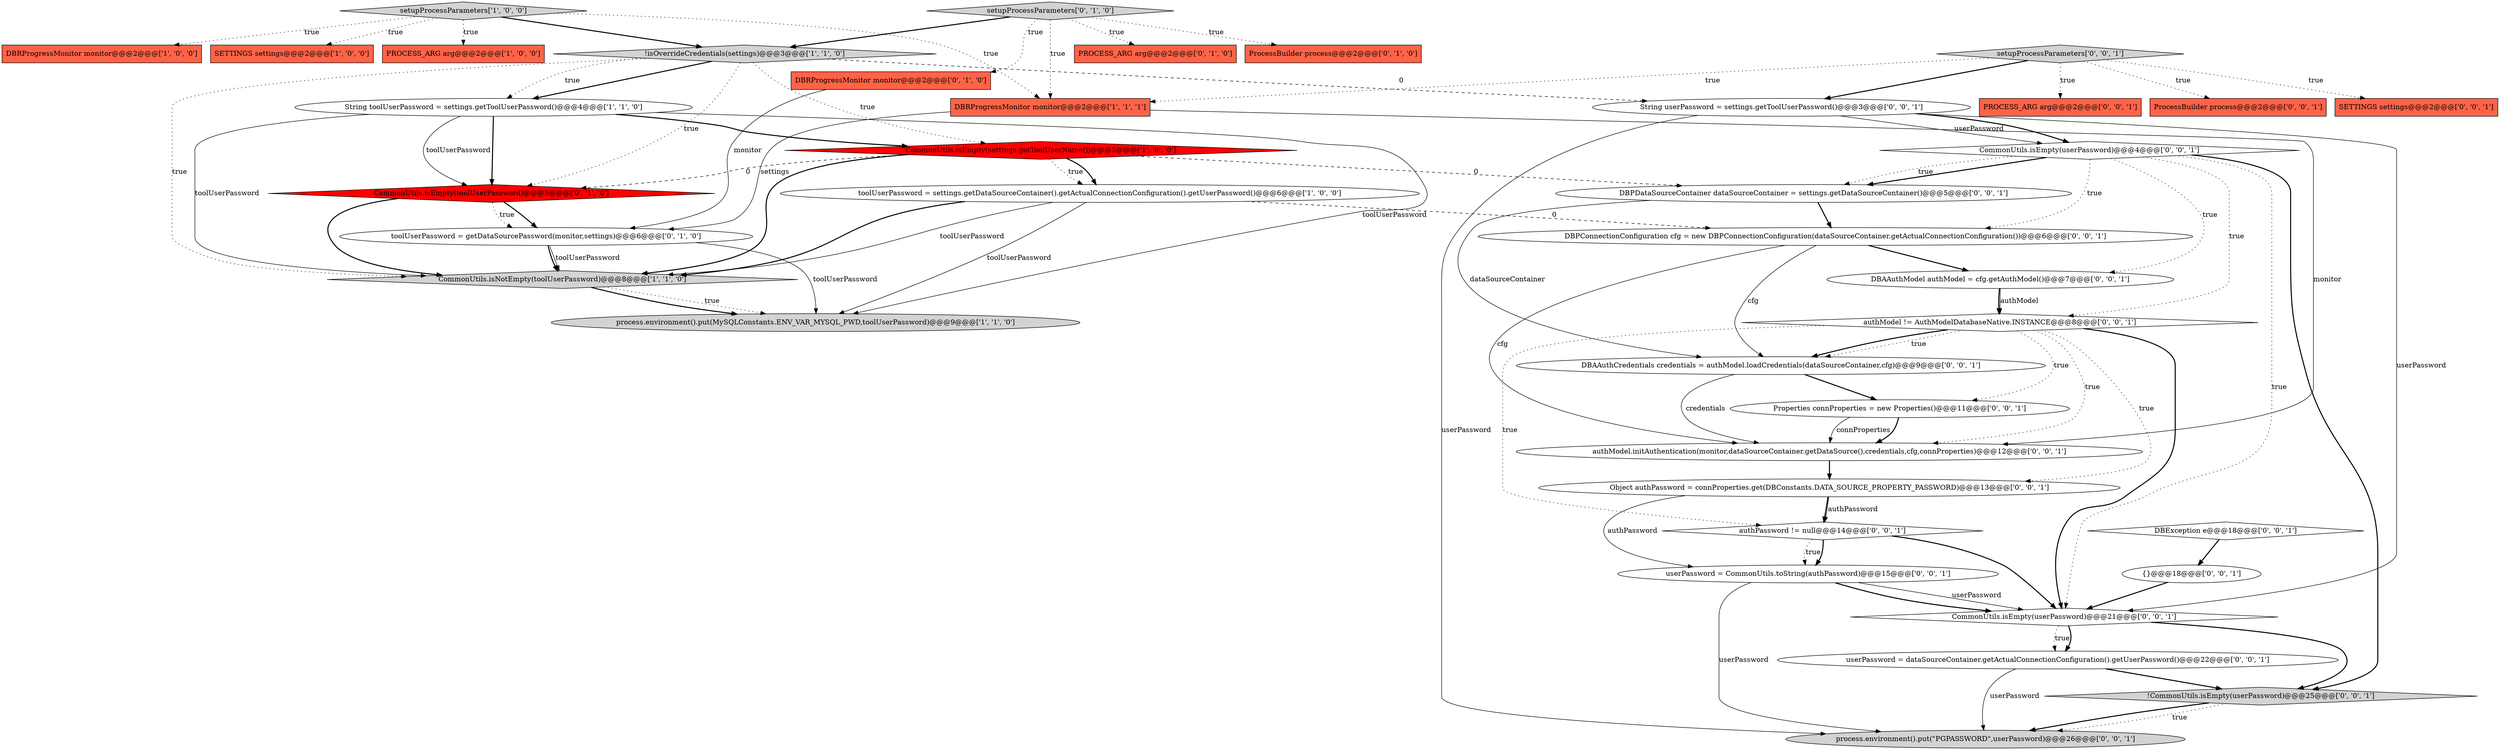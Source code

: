 digraph {
1 [style = filled, label = "toolUserPassword = settings.getDataSourceContainer().getActualConnectionConfiguration().getUserPassword()@@@6@@@['1', '0', '0']", fillcolor = white, shape = ellipse image = "AAA0AAABBB1BBB"];
5 [style = filled, label = "PROCESS_ARG arg@@@2@@@['1', '0', '0']", fillcolor = tomato, shape = box image = "AAA0AAABBB1BBB"];
20 [style = filled, label = "PROCESS_ARG arg@@@2@@@['0', '0', '1']", fillcolor = tomato, shape = box image = "AAA0AAABBB3BBB"];
18 [style = filled, label = "DBAAuthModel authModel = cfg.getAuthModel()@@@7@@@['0', '0', '1']", fillcolor = white, shape = ellipse image = "AAA0AAABBB3BBB"];
24 [style = filled, label = "DBPConnectionConfiguration cfg = new DBPConnectionConfiguration(dataSourceContainer.getActualConnectionConfiguration())@@@6@@@['0', '0', '1']", fillcolor = white, shape = ellipse image = "AAA0AAABBB3BBB"];
7 [style = filled, label = "!isOverrideCredentials(settings)@@@3@@@['1', '1', '0']", fillcolor = lightgray, shape = diamond image = "AAA0AAABBB1BBB"];
10 [style = filled, label = "setupProcessParameters['1', '0', '0']", fillcolor = lightgray, shape = diamond image = "AAA0AAABBB1BBB"];
38 [style = filled, label = "setupProcessParameters['0', '0', '1']", fillcolor = lightgray, shape = diamond image = "AAA0AAABBB3BBB"];
28 [style = filled, label = "DBAAuthCredentials credentials = authModel.loadCredentials(dataSourceContainer,cfg)@@@9@@@['0', '0', '1']", fillcolor = white, shape = ellipse image = "AAA0AAABBB3BBB"];
29 [style = filled, label = "CommonUtils.isEmpty(userPassword)@@@21@@@['0', '0', '1']", fillcolor = white, shape = diamond image = "AAA0AAABBB3BBB"];
2 [style = filled, label = "DBRProgressMonitor monitor@@@2@@@['1', '0', '0']", fillcolor = tomato, shape = box image = "AAA0AAABBB1BBB"];
35 [style = filled, label = "!CommonUtils.isEmpty(userPassword)@@@25@@@['0', '0', '1']", fillcolor = lightgray, shape = diamond image = "AAA0AAABBB3BBB"];
32 [style = filled, label = "Object authPassword = connProperties.get(DBConstants.DATA_SOURCE_PROPERTY_PASSWORD)@@@13@@@['0', '0', '1']", fillcolor = white, shape = ellipse image = "AAA0AAABBB3BBB"];
12 [style = filled, label = "PROCESS_ARG arg@@@2@@@['0', '1', '0']", fillcolor = tomato, shape = box image = "AAA0AAABBB2BBB"];
16 [style = filled, label = "CommonUtils.isEmpty(toolUserPassword)@@@5@@@['0', '1', '0']", fillcolor = red, shape = diamond image = "AAA1AAABBB2BBB"];
22 [style = filled, label = "Properties connProperties = new Properties()@@@11@@@['0', '0', '1']", fillcolor = white, shape = ellipse image = "AAA0AAABBB3BBB"];
15 [style = filled, label = "DBRProgressMonitor monitor@@@2@@@['0', '1', '0']", fillcolor = tomato, shape = box image = "AAA0AAABBB2BBB"];
3 [style = filled, label = "CommonUtils.isEmpty(settings.getToolUserName())@@@5@@@['1', '0', '0']", fillcolor = red, shape = diamond image = "AAA1AAABBB1BBB"];
21 [style = filled, label = "CommonUtils.isEmpty(userPassword)@@@4@@@['0', '0', '1']", fillcolor = white, shape = diamond image = "AAA0AAABBB3BBB"];
25 [style = filled, label = "userPassword = dataSourceContainer.getActualConnectionConfiguration().getUserPassword()@@@22@@@['0', '0', '1']", fillcolor = white, shape = ellipse image = "AAA0AAABBB3BBB"];
19 [style = filled, label = "{}@@@18@@@['0', '0', '1']", fillcolor = white, shape = ellipse image = "AAA0AAABBB3BBB"];
33 [style = filled, label = "process.environment().put(\"PGPASSWORD\",userPassword)@@@26@@@['0', '0', '1']", fillcolor = lightgray, shape = ellipse image = "AAA0AAABBB3BBB"];
31 [style = filled, label = "ProcessBuilder process@@@2@@@['0', '0', '1']", fillcolor = tomato, shape = box image = "AAA0AAABBB3BBB"];
30 [style = filled, label = "authModel != AuthModelDatabaseNative.INSTANCE@@@8@@@['0', '0', '1']", fillcolor = white, shape = diamond image = "AAA0AAABBB3BBB"];
9 [style = filled, label = "DBRProgressMonitor monitor@@@2@@@['1', '1', '1']", fillcolor = tomato, shape = box image = "AAA0AAABBB1BBB"];
6 [style = filled, label = "process.environment().put(MySQLConstants.ENV_VAR_MYSQL_PWD,toolUserPassword)@@@9@@@['1', '1', '0']", fillcolor = lightgray, shape = ellipse image = "AAA0AAABBB1BBB"];
37 [style = filled, label = "userPassword = CommonUtils.toString(authPassword)@@@15@@@['0', '0', '1']", fillcolor = white, shape = ellipse image = "AAA0AAABBB3BBB"];
13 [style = filled, label = "setupProcessParameters['0', '1', '0']", fillcolor = lightgray, shape = diamond image = "AAA0AAABBB2BBB"];
0 [style = filled, label = "SETTINGS settings@@@2@@@['1', '0', '0']", fillcolor = tomato, shape = box image = "AAA0AAABBB1BBB"];
17 [style = filled, label = "DBException e@@@18@@@['0', '0', '1']", fillcolor = white, shape = diamond image = "AAA0AAABBB3BBB"];
34 [style = filled, label = "authPassword != null@@@14@@@['0', '0', '1']", fillcolor = white, shape = diamond image = "AAA0AAABBB3BBB"];
36 [style = filled, label = "DBPDataSourceContainer dataSourceContainer = settings.getDataSourceContainer()@@@5@@@['0', '0', '1']", fillcolor = white, shape = ellipse image = "AAA0AAABBB3BBB"];
11 [style = filled, label = "ProcessBuilder process@@@2@@@['0', '1', '0']", fillcolor = tomato, shape = box image = "AAA0AAABBB2BBB"];
23 [style = filled, label = "String userPassword = settings.getToolUserPassword()@@@3@@@['0', '0', '1']", fillcolor = white, shape = ellipse image = "AAA0AAABBB3BBB"];
27 [style = filled, label = "authModel.initAuthentication(monitor,dataSourceContainer.getDataSource(),credentials,cfg,connProperties)@@@12@@@['0', '0', '1']", fillcolor = white, shape = ellipse image = "AAA0AAABBB3BBB"];
26 [style = filled, label = "SETTINGS settings@@@2@@@['0', '0', '1']", fillcolor = tomato, shape = box image = "AAA0AAABBB3BBB"];
4 [style = filled, label = "CommonUtils.isNotEmpty(toolUserPassword)@@@8@@@['1', '1', '0']", fillcolor = lightgray, shape = diamond image = "AAA0AAABBB1BBB"];
8 [style = filled, label = "String toolUserPassword = settings.getToolUserPassword()@@@4@@@['1', '1', '0']", fillcolor = white, shape = ellipse image = "AAA0AAABBB1BBB"];
14 [style = filled, label = "toolUserPassword = getDataSourcePassword(monitor,settings)@@@6@@@['0', '1', '0']", fillcolor = white, shape = ellipse image = "AAA0AAABBB2BBB"];
8->16 [style = bold, label=""];
27->32 [style = bold, label=""];
23->33 [style = solid, label="userPassword"];
32->37 [style = solid, label="authPassword"];
21->18 [style = dotted, label="true"];
18->30 [style = bold, label=""];
32->34 [style = bold, label=""];
7->8 [style = bold, label=""];
25->35 [style = bold, label=""];
3->4 [style = bold, label=""];
30->29 [style = bold, label=""];
8->4 [style = solid, label="toolUserPassword"];
14->6 [style = solid, label="toolUserPassword"];
30->28 [style = bold, label=""];
36->24 [style = bold, label=""];
21->36 [style = bold, label=""];
23->29 [style = solid, label="userPassword"];
21->24 [style = dotted, label="true"];
38->9 [style = dotted, label="true"];
7->16 [style = dotted, label="true"];
38->31 [style = dotted, label="true"];
16->14 [style = bold, label=""];
32->34 [style = solid, label="authPassword"];
13->15 [style = dotted, label="true"];
21->35 [style = bold, label=""];
34->37 [style = dotted, label="true"];
13->9 [style = dotted, label="true"];
1->4 [style = bold, label=""];
3->36 [style = dashed, label="0"];
21->29 [style = dotted, label="true"];
38->20 [style = dotted, label="true"];
37->29 [style = bold, label=""];
35->33 [style = dotted, label="true"];
24->18 [style = bold, label=""];
10->7 [style = bold, label=""];
24->28 [style = solid, label="cfg"];
21->30 [style = dotted, label="true"];
1->24 [style = dashed, label="0"];
16->14 [style = dotted, label="true"];
30->32 [style = dotted, label="true"];
10->0 [style = dotted, label="true"];
8->6 [style = solid, label="toolUserPassword"];
29->35 [style = bold, label=""];
25->33 [style = solid, label="userPassword"];
30->28 [style = dotted, label="true"];
7->8 [style = dotted, label="true"];
3->1 [style = dotted, label="true"];
14->4 [style = bold, label=""];
34->29 [style = bold, label=""];
7->23 [style = dashed, label="0"];
3->1 [style = bold, label=""];
15->14 [style = solid, label="monitor"];
19->29 [style = bold, label=""];
8->3 [style = bold, label=""];
23->21 [style = solid, label="userPassword"];
10->9 [style = dotted, label="true"];
30->34 [style = dotted, label="true"];
9->14 [style = solid, label="settings"];
9->27 [style = solid, label="monitor"];
36->28 [style = solid, label="dataSourceContainer"];
24->27 [style = solid, label="cfg"];
37->33 [style = solid, label="userPassword"];
22->27 [style = solid, label="connProperties"];
10->2 [style = dotted, label="true"];
8->16 [style = solid, label="toolUserPassword"];
13->11 [style = dotted, label="true"];
16->4 [style = bold, label=""];
28->22 [style = bold, label=""];
29->25 [style = dotted, label="true"];
14->4 [style = solid, label="toolUserPassword"];
4->6 [style = dotted, label="true"];
1->6 [style = solid, label="toolUserPassword"];
1->4 [style = solid, label="toolUserPassword"];
13->12 [style = dotted, label="true"];
4->6 [style = bold, label=""];
28->27 [style = solid, label="credentials"];
30->27 [style = dotted, label="true"];
35->33 [style = bold, label=""];
29->25 [style = bold, label=""];
38->23 [style = bold, label=""];
10->5 [style = dotted, label="true"];
17->19 [style = bold, label=""];
21->36 [style = dotted, label="true"];
37->29 [style = solid, label="userPassword"];
38->26 [style = dotted, label="true"];
18->30 [style = solid, label="authModel"];
23->21 [style = bold, label=""];
22->27 [style = bold, label=""];
34->37 [style = bold, label=""];
7->3 [style = dotted, label="true"];
13->7 [style = bold, label=""];
7->4 [style = dotted, label="true"];
30->22 [style = dotted, label="true"];
3->16 [style = dashed, label="0"];
}

